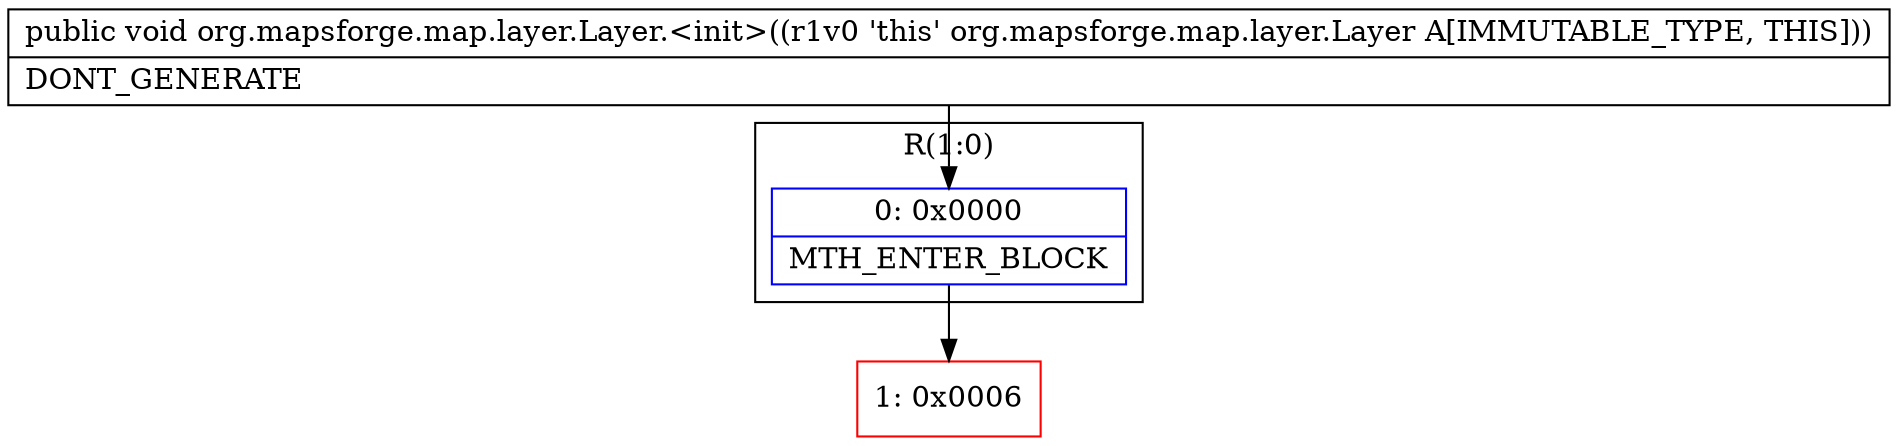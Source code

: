 digraph "CFG fororg.mapsforge.map.layer.Layer.\<init\>()V" {
subgraph cluster_Region_1956045489 {
label = "R(1:0)";
node [shape=record,color=blue];
Node_0 [shape=record,label="{0\:\ 0x0000|MTH_ENTER_BLOCK\l}"];
}
Node_1 [shape=record,color=red,label="{1\:\ 0x0006}"];
MethodNode[shape=record,label="{public void org.mapsforge.map.layer.Layer.\<init\>((r1v0 'this' org.mapsforge.map.layer.Layer A[IMMUTABLE_TYPE, THIS]))  | DONT_GENERATE\l}"];
MethodNode -> Node_0;
Node_0 -> Node_1;
}

